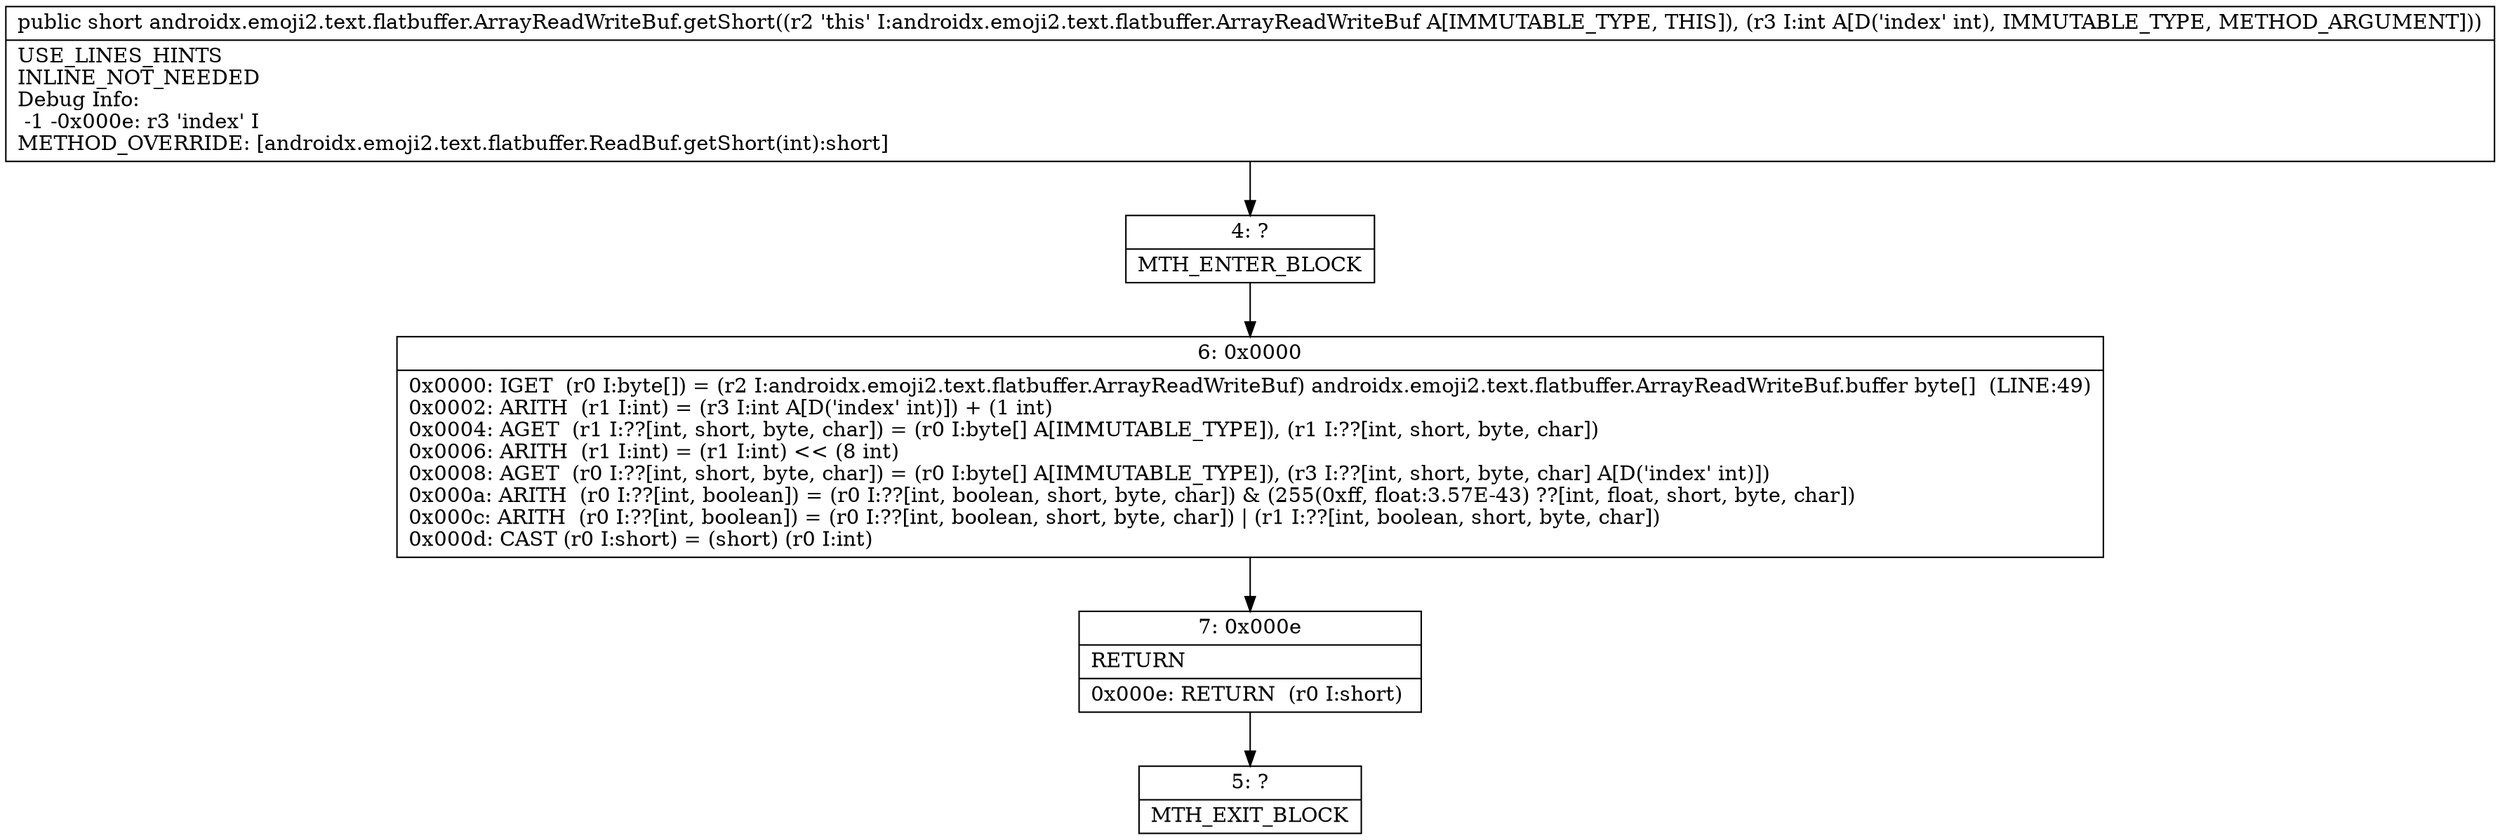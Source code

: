 digraph "CFG forandroidx.emoji2.text.flatbuffer.ArrayReadWriteBuf.getShort(I)S" {
Node_4 [shape=record,label="{4\:\ ?|MTH_ENTER_BLOCK\l}"];
Node_6 [shape=record,label="{6\:\ 0x0000|0x0000: IGET  (r0 I:byte[]) = (r2 I:androidx.emoji2.text.flatbuffer.ArrayReadWriteBuf) androidx.emoji2.text.flatbuffer.ArrayReadWriteBuf.buffer byte[]  (LINE:49)\l0x0002: ARITH  (r1 I:int) = (r3 I:int A[D('index' int)]) + (1 int) \l0x0004: AGET  (r1 I:??[int, short, byte, char]) = (r0 I:byte[] A[IMMUTABLE_TYPE]), (r1 I:??[int, short, byte, char]) \l0x0006: ARITH  (r1 I:int) = (r1 I:int) \<\< (8 int) \l0x0008: AGET  (r0 I:??[int, short, byte, char]) = (r0 I:byte[] A[IMMUTABLE_TYPE]), (r3 I:??[int, short, byte, char] A[D('index' int)]) \l0x000a: ARITH  (r0 I:??[int, boolean]) = (r0 I:??[int, boolean, short, byte, char]) & (255(0xff, float:3.57E\-43) ??[int, float, short, byte, char]) \l0x000c: ARITH  (r0 I:??[int, boolean]) = (r0 I:??[int, boolean, short, byte, char]) \| (r1 I:??[int, boolean, short, byte, char]) \l0x000d: CAST (r0 I:short) = (short) (r0 I:int) \l}"];
Node_7 [shape=record,label="{7\:\ 0x000e|RETURN\l|0x000e: RETURN  (r0 I:short) \l}"];
Node_5 [shape=record,label="{5\:\ ?|MTH_EXIT_BLOCK\l}"];
MethodNode[shape=record,label="{public short androidx.emoji2.text.flatbuffer.ArrayReadWriteBuf.getShort((r2 'this' I:androidx.emoji2.text.flatbuffer.ArrayReadWriteBuf A[IMMUTABLE_TYPE, THIS]), (r3 I:int A[D('index' int), IMMUTABLE_TYPE, METHOD_ARGUMENT]))  | USE_LINES_HINTS\lINLINE_NOT_NEEDED\lDebug Info:\l  \-1 \-0x000e: r3 'index' I\lMETHOD_OVERRIDE: [androidx.emoji2.text.flatbuffer.ReadBuf.getShort(int):short]\l}"];
MethodNode -> Node_4;Node_4 -> Node_6;
Node_6 -> Node_7;
Node_7 -> Node_5;
}

